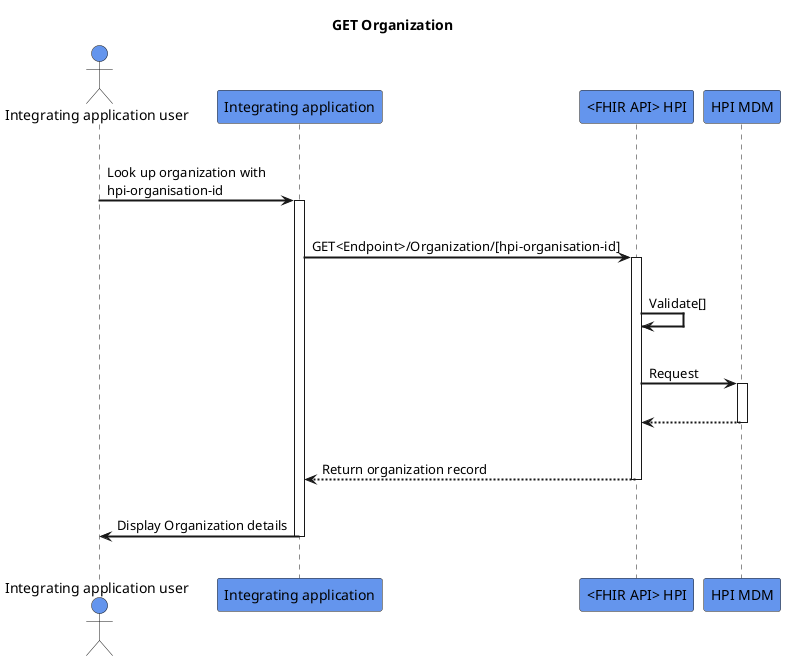 @startuml
skinparam sequenceArrowThickness 2
skinparam roundcorner 5
skinparam maxmessagesize 180
skinparam sequenceParticipant bold
title GET Organization
actor "Integrating application user" as User #CornflowerBlue
participant "Integrating application" as A #CornflowerBlue
participant "<FHIR API> HPI" as B #CornflowerBlue
participant "HPI MDM" as C #CornflowerBlue
|||
User -> A: Look up organization with hpi-organisation-id
activate A
|||
A -> B: GET<Endpoint>/Organization/[hpi-organisation-id]
activate B
|||
B -> B: Validate[]
|||
B -> C: Request
activate C
|||
C -[dashed]-> B:  
deactivate C
|||
B -[dashed]-> A:Return organization record
deactivate B
|||
A -> User:Display Organization details 
deactivate A
|||
@enduml
